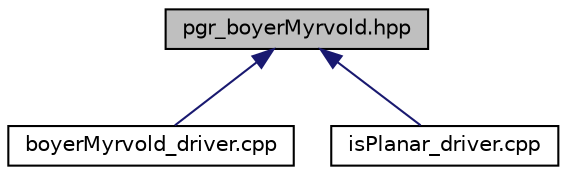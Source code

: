 digraph "pgr_boyerMyrvold.hpp"
{
 // LATEX_PDF_SIZE
  edge [fontname="Helvetica",fontsize="10",labelfontname="Helvetica",labelfontsize="10"];
  node [fontname="Helvetica",fontsize="10",shape=record];
  Node1 [label="pgr_boyerMyrvold.hpp",height=0.2,width=0.4,color="black", fillcolor="grey75", style="filled", fontcolor="black",tooltip=" "];
  Node1 -> Node2 [dir="back",color="midnightblue",fontsize="10",style="solid",fontname="Helvetica"];
  Node2 [label="boyerMyrvold_driver.cpp",height=0.2,width=0.4,color="black", fillcolor="white", style="filled",URL="$boyerMyrvold__driver_8cpp.html",tooltip=" "];
  Node1 -> Node3 [dir="back",color="midnightblue",fontsize="10",style="solid",fontname="Helvetica"];
  Node3 [label="isPlanar_driver.cpp",height=0.2,width=0.4,color="black", fillcolor="white", style="filled",URL="$isPlanar__driver_8cpp.html",tooltip=" "];
}

